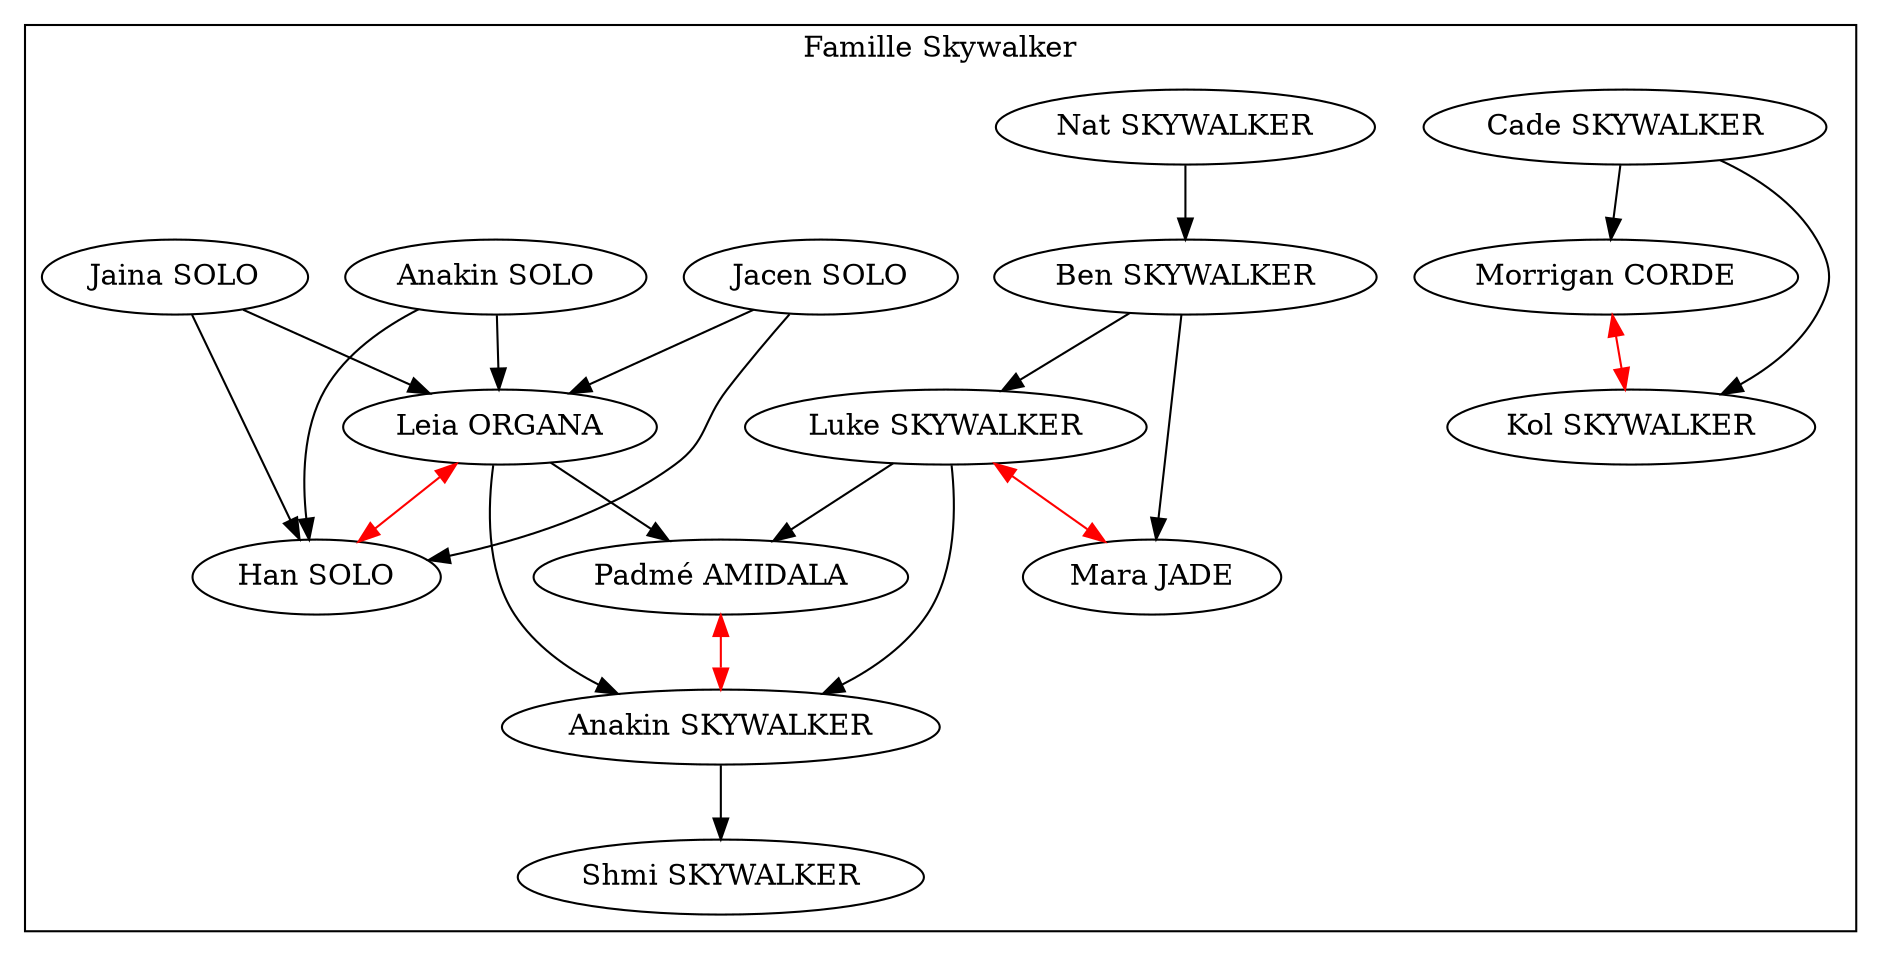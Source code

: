 digraph G {
subgraph cluster {
label = "Famille Skywalker"
"Padmé AMIDALA" -> "Anakin SKYWALKER" [dir=both color="red"]
"Morrigan CORDE" -> "Kol SKYWALKER" [dir=both color="red"]
"Leia ORGANA" -> "Padmé AMIDALA"
"Leia ORGANA" -> "Anakin SKYWALKER"
"Leia ORGANA" -> "Han SOLO" [dir=both color="red"]
"Anakin SKYWALKER" -> "Shmi SKYWALKER"
"Ben SKYWALKER" -> "Mara JADE"
"Ben SKYWALKER" -> "Luke SKYWALKER"
"Cade SKYWALKER" -> "Morrigan CORDE"
"Cade SKYWALKER" -> "Kol SKYWALKER"
"Luke SKYWALKER" -> "Padmé AMIDALA"
"Luke SKYWALKER" -> "Anakin SKYWALKER"
"Luke SKYWALKER" -> "Mara JADE" [dir=both color="red"]
"Nat SKYWALKER" -> "Ben SKYWALKER"
"Anakin SOLO" -> "Leia ORGANA"
"Anakin SOLO" -> "Han SOLO"
"Jacen SOLO" -> "Leia ORGANA"
"Jacen SOLO" -> "Han SOLO"
"Jaina SOLO" -> "Leia ORGANA"
"Jaina SOLO" -> "Han SOLO"
}}
